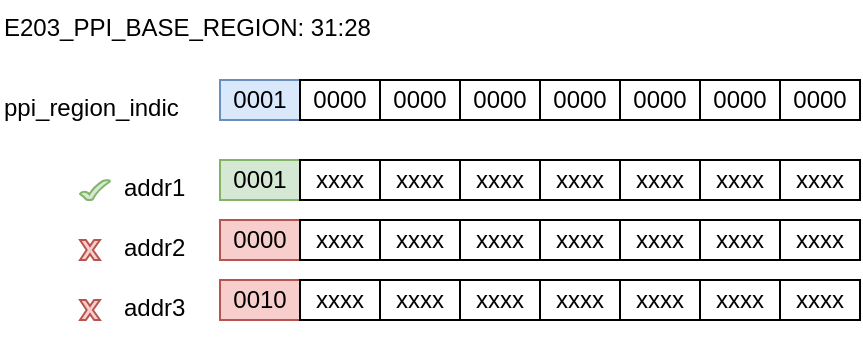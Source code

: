 <mxfile version="21.1.5" type="github">
  <diagram name="第 1 页" id="7RY6kxm3ZLxuUdroQDDb">
    <mxGraphModel dx="728" dy="424" grid="1" gridSize="10" guides="1" tooltips="1" connect="1" arrows="1" fold="1" page="1" pageScale="1" pageWidth="827" pageHeight="1169" math="0" shadow="0">
      <root>
        <mxCell id="0" />
        <mxCell id="1" parent="0" />
        <mxCell id="-NDbshJplJQeQSrQsxIC-11" value="" style="group;fillColor=#ffe6cc;strokeColor=#d79b00;" vertex="1" connectable="0" parent="1">
          <mxGeometry x="160" y="380" width="320" height="20" as="geometry" />
        </mxCell>
        <mxCell id="-NDbshJplJQeQSrQsxIC-1" value="0001" style="rounded=0;whiteSpace=wrap;html=1;fillColor=#dae8fc;strokeColor=#6c8ebf;" vertex="1" parent="-NDbshJplJQeQSrQsxIC-11">
          <mxGeometry width="40" height="20" as="geometry" />
        </mxCell>
        <mxCell id="-NDbshJplJQeQSrQsxIC-2" value="0000" style="rounded=0;whiteSpace=wrap;html=1;" vertex="1" parent="-NDbshJplJQeQSrQsxIC-11">
          <mxGeometry x="40" width="40" height="20" as="geometry" />
        </mxCell>
        <mxCell id="-NDbshJplJQeQSrQsxIC-5" value="0000" style="rounded=0;whiteSpace=wrap;html=1;" vertex="1" parent="-NDbshJplJQeQSrQsxIC-11">
          <mxGeometry x="80" width="40" height="20" as="geometry" />
        </mxCell>
        <mxCell id="-NDbshJplJQeQSrQsxIC-6" value="0000" style="rounded=0;whiteSpace=wrap;html=1;" vertex="1" parent="-NDbshJplJQeQSrQsxIC-11">
          <mxGeometry x="120" width="40" height="20" as="geometry" />
        </mxCell>
        <mxCell id="-NDbshJplJQeQSrQsxIC-7" value="0000" style="rounded=0;whiteSpace=wrap;html=1;" vertex="1" parent="-NDbshJplJQeQSrQsxIC-11">
          <mxGeometry x="160" width="40" height="20" as="geometry" />
        </mxCell>
        <mxCell id="-NDbshJplJQeQSrQsxIC-8" value="0000" style="rounded=0;whiteSpace=wrap;html=1;" vertex="1" parent="-NDbshJplJQeQSrQsxIC-11">
          <mxGeometry x="200" width="40" height="20" as="geometry" />
        </mxCell>
        <mxCell id="-NDbshJplJQeQSrQsxIC-9" value="0000" style="rounded=0;whiteSpace=wrap;html=1;" vertex="1" parent="-NDbshJplJQeQSrQsxIC-11">
          <mxGeometry x="240" width="40" height="20" as="geometry" />
        </mxCell>
        <mxCell id="-NDbshJplJQeQSrQsxIC-10" value="0000" style="rounded=0;whiteSpace=wrap;html=1;" vertex="1" parent="-NDbshJplJQeQSrQsxIC-11">
          <mxGeometry x="280" width="40" height="20" as="geometry" />
        </mxCell>
        <mxCell id="-NDbshJplJQeQSrQsxIC-25" value="" style="group" vertex="1" connectable="0" parent="1">
          <mxGeometry x="110" y="420" width="370" height="30" as="geometry" />
        </mxCell>
        <mxCell id="-NDbshJplJQeQSrQsxIC-12" value="" style="group;fillColor=#d5e8d4;strokeColor=#82b366;" vertex="1" connectable="0" parent="-NDbshJplJQeQSrQsxIC-25">
          <mxGeometry x="50" width="320" height="20" as="geometry" />
        </mxCell>
        <mxCell id="-NDbshJplJQeQSrQsxIC-13" value="0001" style="rounded=0;whiteSpace=wrap;html=1;fillColor=#d5e8d4;strokeColor=#82b366;" vertex="1" parent="-NDbshJplJQeQSrQsxIC-12">
          <mxGeometry width="40" height="20" as="geometry" />
        </mxCell>
        <mxCell id="-NDbshJplJQeQSrQsxIC-14" value="xxxx" style="rounded=0;whiteSpace=wrap;html=1;" vertex="1" parent="-NDbshJplJQeQSrQsxIC-12">
          <mxGeometry x="40" width="40" height="20" as="geometry" />
        </mxCell>
        <mxCell id="-NDbshJplJQeQSrQsxIC-15" value="xxxx" style="rounded=0;whiteSpace=wrap;html=1;" vertex="1" parent="-NDbshJplJQeQSrQsxIC-12">
          <mxGeometry x="80" width="40" height="20" as="geometry" />
        </mxCell>
        <mxCell id="-NDbshJplJQeQSrQsxIC-16" value="xxxx" style="rounded=0;whiteSpace=wrap;html=1;" vertex="1" parent="-NDbshJplJQeQSrQsxIC-12">
          <mxGeometry x="120" width="40" height="20" as="geometry" />
        </mxCell>
        <mxCell id="-NDbshJplJQeQSrQsxIC-17" value="xxxx" style="rounded=0;whiteSpace=wrap;html=1;" vertex="1" parent="-NDbshJplJQeQSrQsxIC-12">
          <mxGeometry x="160" width="40" height="20" as="geometry" />
        </mxCell>
        <mxCell id="-NDbshJplJQeQSrQsxIC-18" value="xxxx" style="rounded=0;whiteSpace=wrap;html=1;" vertex="1" parent="-NDbshJplJQeQSrQsxIC-12">
          <mxGeometry x="200" width="40" height="20" as="geometry" />
        </mxCell>
        <mxCell id="-NDbshJplJQeQSrQsxIC-19" value="xxxx" style="rounded=0;whiteSpace=wrap;html=1;" vertex="1" parent="-NDbshJplJQeQSrQsxIC-12">
          <mxGeometry x="240" width="40" height="20" as="geometry" />
        </mxCell>
        <mxCell id="-NDbshJplJQeQSrQsxIC-20" value="xxxx" style="rounded=0;whiteSpace=wrap;html=1;" vertex="1" parent="-NDbshJplJQeQSrQsxIC-12">
          <mxGeometry x="280" width="40" height="20" as="geometry" />
        </mxCell>
        <mxCell id="-NDbshJplJQeQSrQsxIC-21" value="addr1" style="text;whiteSpace=wrap;html=1;" vertex="1" parent="-NDbshJplJQeQSrQsxIC-25">
          <mxGeometry width="50" height="30" as="geometry" />
        </mxCell>
        <mxCell id="-NDbshJplJQeQSrQsxIC-26" value="" style="group" vertex="1" connectable="0" parent="1">
          <mxGeometry x="110" y="450" width="370" height="30" as="geometry" />
        </mxCell>
        <mxCell id="-NDbshJplJQeQSrQsxIC-27" value="" style="group;fillColor=#f8cecc;strokeColor=#b85450;" vertex="1" connectable="0" parent="-NDbshJplJQeQSrQsxIC-26">
          <mxGeometry x="50" width="320" height="20" as="geometry" />
        </mxCell>
        <mxCell id="-NDbshJplJQeQSrQsxIC-28" value="0000" style="rounded=0;whiteSpace=wrap;html=1;fillColor=#f8cecc;strokeColor=#b85450;" vertex="1" parent="-NDbshJplJQeQSrQsxIC-27">
          <mxGeometry width="40" height="20" as="geometry" />
        </mxCell>
        <mxCell id="-NDbshJplJQeQSrQsxIC-29" value="xxxx" style="rounded=0;whiteSpace=wrap;html=1;" vertex="1" parent="-NDbshJplJQeQSrQsxIC-27">
          <mxGeometry x="40" width="40" height="20" as="geometry" />
        </mxCell>
        <mxCell id="-NDbshJplJQeQSrQsxIC-30" value="xxxx" style="rounded=0;whiteSpace=wrap;html=1;" vertex="1" parent="-NDbshJplJQeQSrQsxIC-27">
          <mxGeometry x="80" width="40" height="20" as="geometry" />
        </mxCell>
        <mxCell id="-NDbshJplJQeQSrQsxIC-31" value="xxxx" style="rounded=0;whiteSpace=wrap;html=1;" vertex="1" parent="-NDbshJplJQeQSrQsxIC-27">
          <mxGeometry x="120" width="40" height="20" as="geometry" />
        </mxCell>
        <mxCell id="-NDbshJplJQeQSrQsxIC-32" value="xxxx" style="rounded=0;whiteSpace=wrap;html=1;" vertex="1" parent="-NDbshJplJQeQSrQsxIC-27">
          <mxGeometry x="160" width="40" height="20" as="geometry" />
        </mxCell>
        <mxCell id="-NDbshJplJQeQSrQsxIC-33" value="xxxx" style="rounded=0;whiteSpace=wrap;html=1;" vertex="1" parent="-NDbshJplJQeQSrQsxIC-27">
          <mxGeometry x="200" width="40" height="20" as="geometry" />
        </mxCell>
        <mxCell id="-NDbshJplJQeQSrQsxIC-34" value="xxxx" style="rounded=0;whiteSpace=wrap;html=1;" vertex="1" parent="-NDbshJplJQeQSrQsxIC-27">
          <mxGeometry x="240" width="40" height="20" as="geometry" />
        </mxCell>
        <mxCell id="-NDbshJplJQeQSrQsxIC-35" value="xxxx" style="rounded=0;whiteSpace=wrap;html=1;" vertex="1" parent="-NDbshJplJQeQSrQsxIC-27">
          <mxGeometry x="280" width="40" height="20" as="geometry" />
        </mxCell>
        <mxCell id="-NDbshJplJQeQSrQsxIC-36" value="addr2" style="text;whiteSpace=wrap;html=1;" vertex="1" parent="-NDbshJplJQeQSrQsxIC-26">
          <mxGeometry width="50" height="30" as="geometry" />
        </mxCell>
        <mxCell id="-NDbshJplJQeQSrQsxIC-37" value="" style="group" vertex="1" connectable="0" parent="1">
          <mxGeometry x="110" y="480" width="370" height="30" as="geometry" />
        </mxCell>
        <mxCell id="-NDbshJplJQeQSrQsxIC-38" value="" style="group;fillColor=#f8cecc;strokeColor=#b85450;" vertex="1" connectable="0" parent="-NDbshJplJQeQSrQsxIC-37">
          <mxGeometry x="50" width="320" height="20" as="geometry" />
        </mxCell>
        <mxCell id="-NDbshJplJQeQSrQsxIC-39" value="0010" style="rounded=0;whiteSpace=wrap;html=1;fillColor=#f8cecc;strokeColor=#b85450;" vertex="1" parent="-NDbshJplJQeQSrQsxIC-38">
          <mxGeometry width="40" height="20" as="geometry" />
        </mxCell>
        <mxCell id="-NDbshJplJQeQSrQsxIC-40" value="xxxx" style="rounded=0;whiteSpace=wrap;html=1;" vertex="1" parent="-NDbshJplJQeQSrQsxIC-38">
          <mxGeometry x="40" width="40" height="20" as="geometry" />
        </mxCell>
        <mxCell id="-NDbshJplJQeQSrQsxIC-41" value="xxxx" style="rounded=0;whiteSpace=wrap;html=1;" vertex="1" parent="-NDbshJplJQeQSrQsxIC-38">
          <mxGeometry x="80" width="40" height="20" as="geometry" />
        </mxCell>
        <mxCell id="-NDbshJplJQeQSrQsxIC-42" value="xxxx" style="rounded=0;whiteSpace=wrap;html=1;" vertex="1" parent="-NDbshJplJQeQSrQsxIC-38">
          <mxGeometry x="120" width="40" height="20" as="geometry" />
        </mxCell>
        <mxCell id="-NDbshJplJQeQSrQsxIC-43" value="xxxx" style="rounded=0;whiteSpace=wrap;html=1;" vertex="1" parent="-NDbshJplJQeQSrQsxIC-38">
          <mxGeometry x="160" width="40" height="20" as="geometry" />
        </mxCell>
        <mxCell id="-NDbshJplJQeQSrQsxIC-44" value="xxxx" style="rounded=0;whiteSpace=wrap;html=1;" vertex="1" parent="-NDbshJplJQeQSrQsxIC-38">
          <mxGeometry x="200" width="40" height="20" as="geometry" />
        </mxCell>
        <mxCell id="-NDbshJplJQeQSrQsxIC-45" value="xxxx" style="rounded=0;whiteSpace=wrap;html=1;" vertex="1" parent="-NDbshJplJQeQSrQsxIC-38">
          <mxGeometry x="240" width="40" height="20" as="geometry" />
        </mxCell>
        <mxCell id="-NDbshJplJQeQSrQsxIC-46" value="xxxx" style="rounded=0;whiteSpace=wrap;html=1;" vertex="1" parent="-NDbshJplJQeQSrQsxIC-38">
          <mxGeometry x="280" width="40" height="20" as="geometry" />
        </mxCell>
        <mxCell id="-NDbshJplJQeQSrQsxIC-47" value="addr3" style="text;whiteSpace=wrap;html=1;" vertex="1" parent="-NDbshJplJQeQSrQsxIC-37">
          <mxGeometry width="50" height="30" as="geometry" />
        </mxCell>
        <mxCell id="-NDbshJplJQeQSrQsxIC-48" value="ppi_region_indic&amp;nbsp;" style="text;whiteSpace=wrap;html=1;" vertex="1" parent="1">
          <mxGeometry x="50" y="380" width="110" height="30" as="geometry" />
        </mxCell>
        <mxCell id="-NDbshJplJQeQSrQsxIC-49" value="E203_PPI_BASE_REGION: 31:28" style="text;whiteSpace=wrap;html=1;" vertex="1" parent="1">
          <mxGeometry x="50" y="340" width="220" height="30" as="geometry" />
        </mxCell>
        <mxCell id="-NDbshJplJQeQSrQsxIC-50" value="" style="verticalLabelPosition=bottom;verticalAlign=top;html=1;shape=mxgraph.basic.tick;fillColor=#d5e8d4;strokeColor=#82b366;" vertex="1" parent="1">
          <mxGeometry x="90" y="430" width="15" height="10" as="geometry" />
        </mxCell>
        <mxCell id="-NDbshJplJQeQSrQsxIC-51" value="" style="verticalLabelPosition=bottom;verticalAlign=top;html=1;shape=mxgraph.basic.x;fillColor=#f8cecc;strokeColor=#b85450;" vertex="1" parent="1">
          <mxGeometry x="90" y="460" width="10" height="10" as="geometry" />
        </mxCell>
        <mxCell id="-NDbshJplJQeQSrQsxIC-52" value="" style="verticalLabelPosition=bottom;verticalAlign=top;html=1;shape=mxgraph.basic.x;fillColor=#f8cecc;strokeColor=#b85450;" vertex="1" parent="1">
          <mxGeometry x="90" y="490" width="10" height="10" as="geometry" />
        </mxCell>
      </root>
    </mxGraphModel>
  </diagram>
</mxfile>
